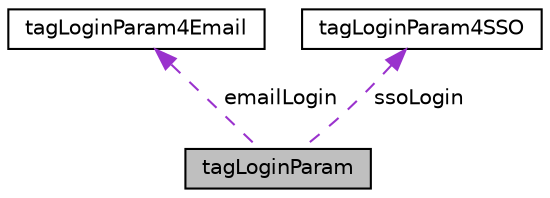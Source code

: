 digraph "tagLoginParam"
{
  edge [fontname="Helvetica",fontsize="10",labelfontname="Helvetica",labelfontsize="10"];
  node [fontname="Helvetica",fontsize="10",shape=record];
  Node1 [label="tagLoginParam",height=0.2,width=0.4,color="black", fillcolor="grey75", style="filled", fontcolor="black"];
  Node2 -> Node1 [dir="back",color="darkorchid3",fontsize="10",style="dashed",label=" emailLogin" ,fontname="Helvetica"];
  Node2 [label="tagLoginParam4Email",height=0.2,width=0.4,color="black", fillcolor="white", style="filled",URL="$structtag_login_param4_email.html"];
  Node3 -> Node1 [dir="back",color="darkorchid3",fontsize="10",style="dashed",label=" ssoLogin" ,fontname="Helvetica"];
  Node3 [label="tagLoginParam4SSO",height=0.2,width=0.4,color="black", fillcolor="white", style="filled",URL="$structtag_login_param4_s_s_o.html"];
}
